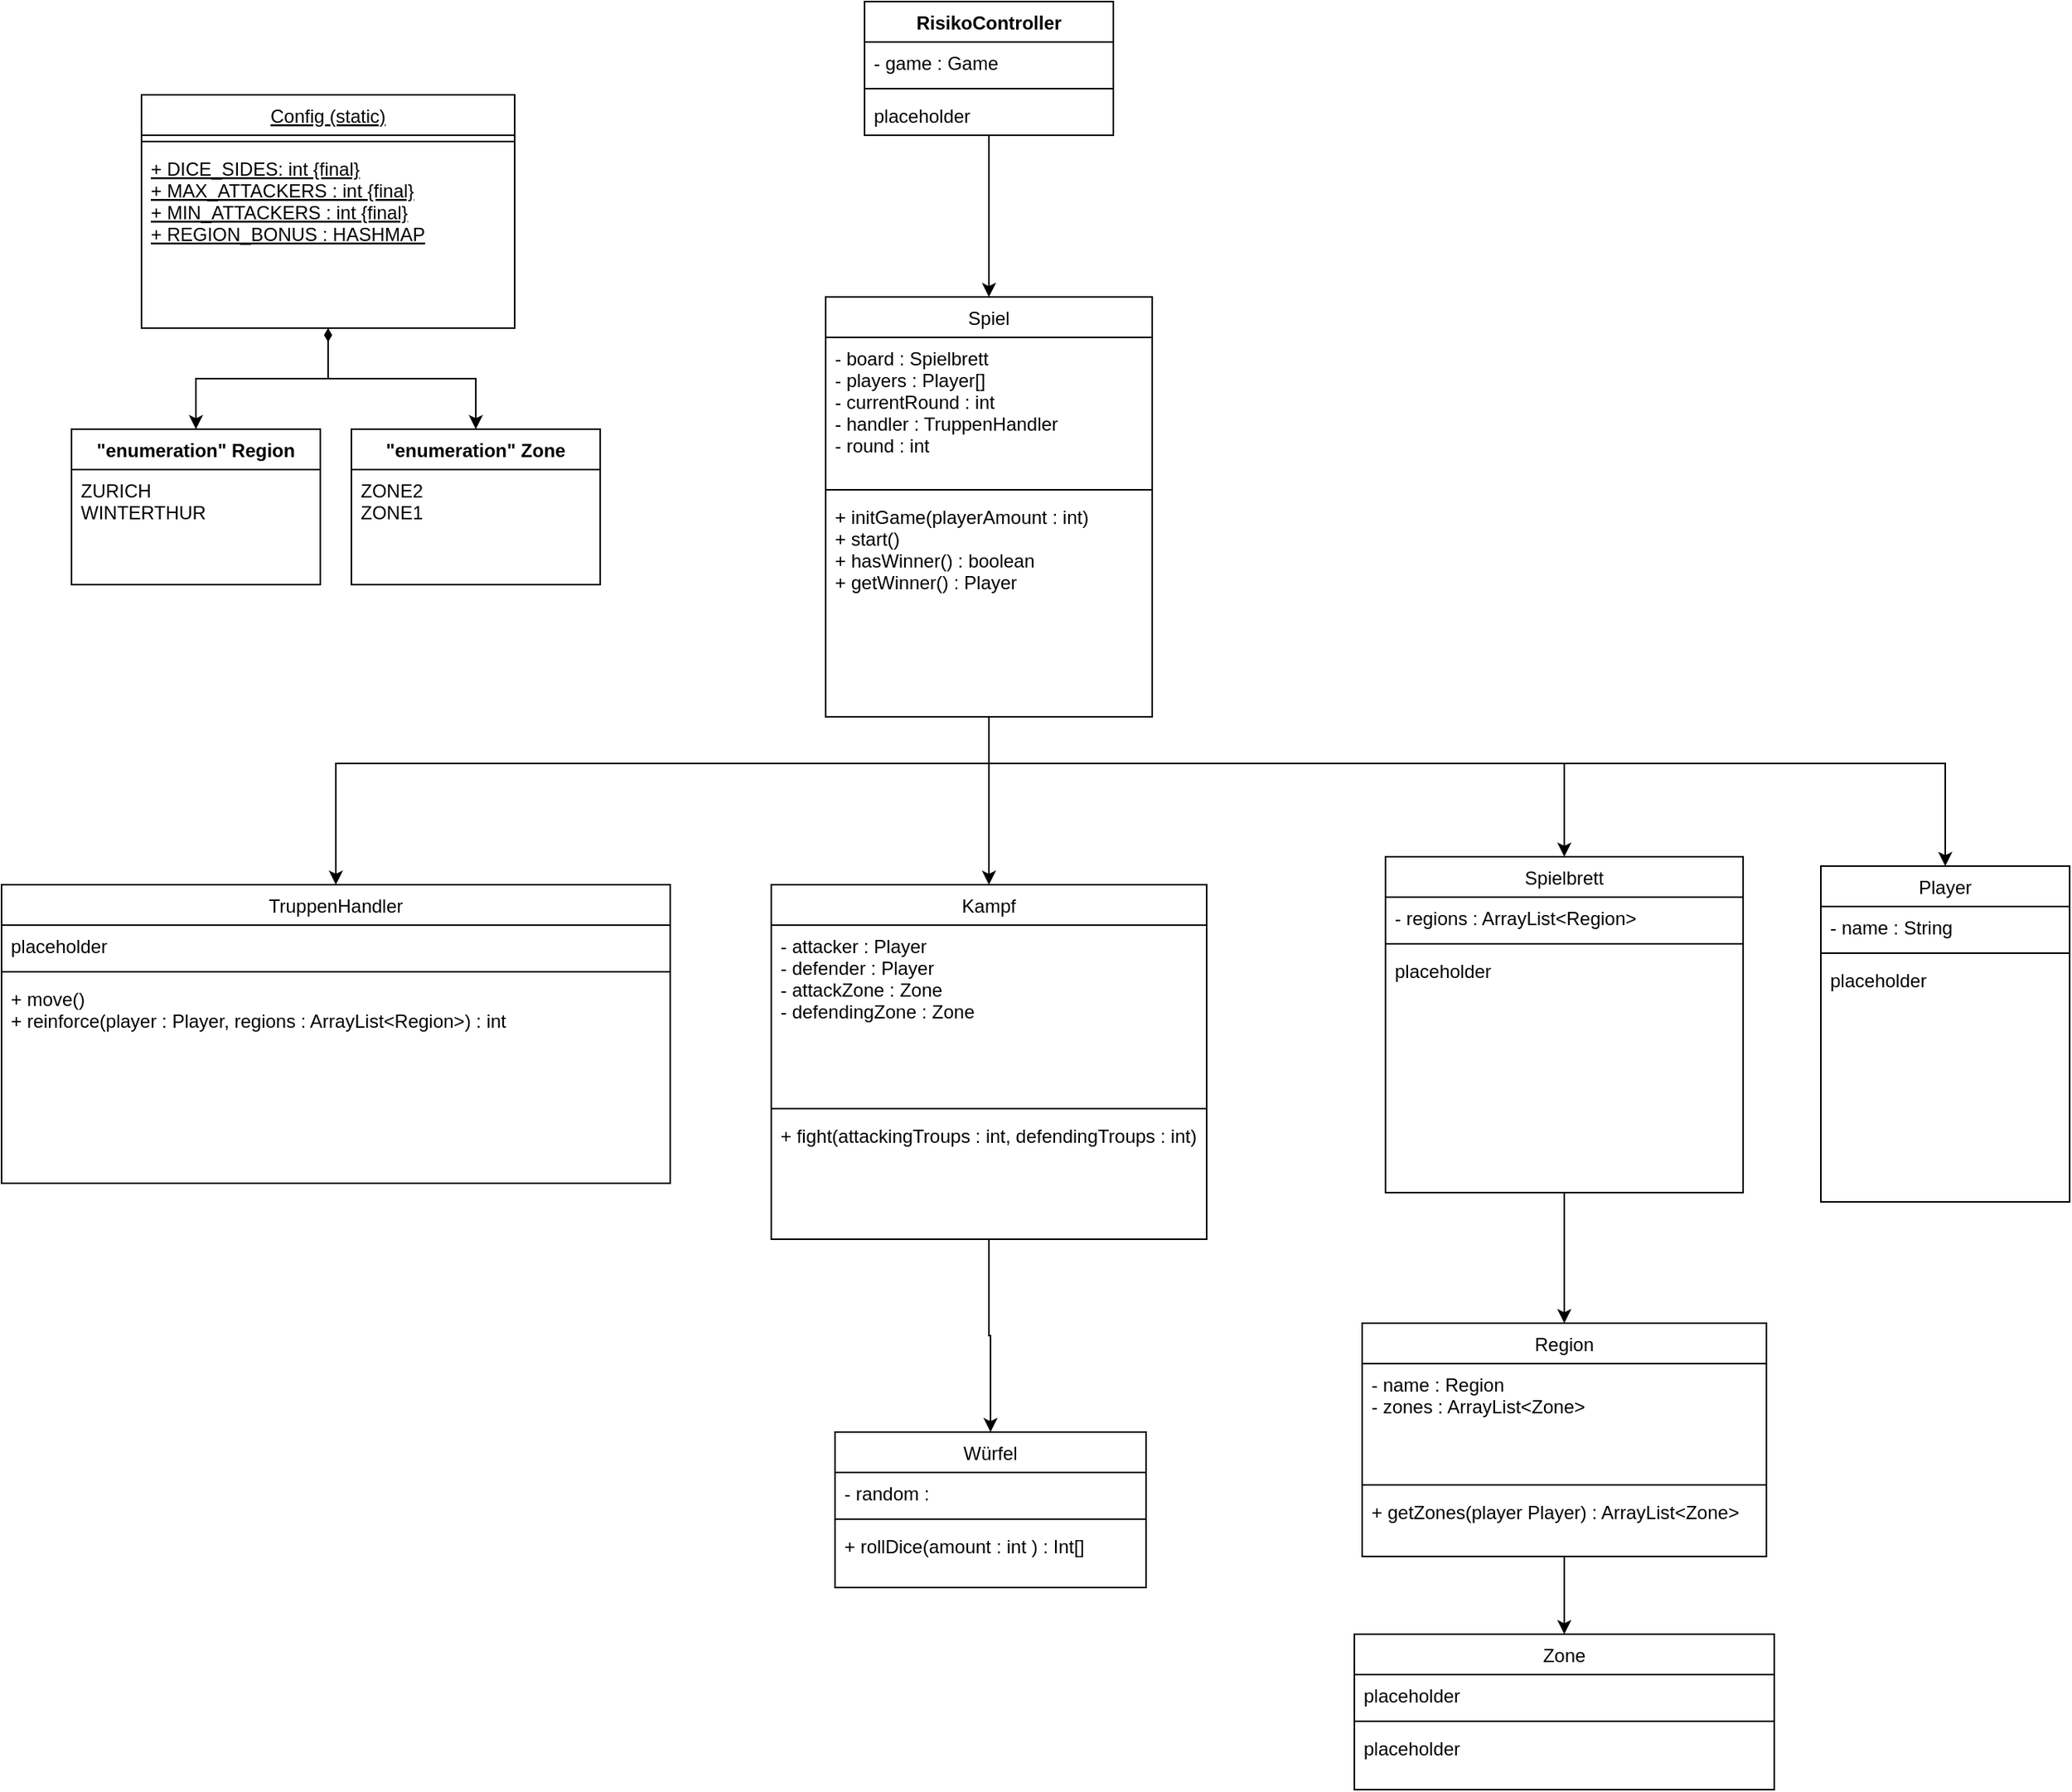 <mxfile version="17.4.5" type="device"><diagram id="C5RBs43oDa-KdzZeNtuy" name="Page-1"><mxGraphModel dx="1691" dy="1435" grid="1" gridSize="10" guides="1" tooltips="1" connect="1" arrows="1" fold="1" page="1" pageScale="1" pageWidth="583" pageHeight="827" math="0" shadow="0"><root><mxCell id="WIyWlLk6GJQsqaUBKTNV-0"/><mxCell id="WIyWlLk6GJQsqaUBKTNV-1" parent="WIyWlLk6GJQsqaUBKTNV-0"/><mxCell id="BTBVEnLtC2_clGHA5glX-8" style="edgeStyle=orthogonalEdgeStyle;rounded=0;orthogonalLoop=1;jettySize=auto;html=1;entryX=0.5;entryY=0;entryDx=0;entryDy=0;" parent="WIyWlLk6GJQsqaUBKTNV-1" source="zkfFHV4jXpPFQw0GAbJ--6" target="YZzrRC7tcIEoKDlHMUv_-13" edge="1"><mxGeometry relative="1" as="geometry"/></mxCell><mxCell id="zkfFHV4jXpPFQw0GAbJ--6" value="Kampf" style="swimlane;fontStyle=0;align=center;verticalAlign=top;childLayout=stackLayout;horizontal=1;startSize=26;horizontalStack=0;resizeParent=1;resizeLast=0;collapsible=1;marginBottom=0;rounded=0;shadow=0;strokeWidth=1;" parent="WIyWlLk6GJQsqaUBKTNV-1" vertex="1"><mxGeometry x="245" y="148" width="280" height="228" as="geometry"><mxRectangle x="130" y="380" width="160" height="26" as="alternateBounds"/></mxGeometry></mxCell><mxCell id="zkfFHV4jXpPFQw0GAbJ--7" value="- attacker : Player&#xA;- defender : Player&#xA;- attackZone : Zone&#xA;- defendingZone : Zone&#xA;" style="text;align=left;verticalAlign=top;spacingLeft=4;spacingRight=4;overflow=hidden;rotatable=0;points=[[0,0.5],[1,0.5]];portConstraint=eastwest;" parent="zkfFHV4jXpPFQw0GAbJ--6" vertex="1"><mxGeometry y="26" width="280" height="114" as="geometry"/></mxCell><mxCell id="zkfFHV4jXpPFQw0GAbJ--9" value="" style="line;html=1;strokeWidth=1;align=left;verticalAlign=middle;spacingTop=-1;spacingLeft=3;spacingRight=3;rotatable=0;labelPosition=right;points=[];portConstraint=eastwest;" parent="zkfFHV4jXpPFQw0GAbJ--6" vertex="1"><mxGeometry y="140" width="280" height="8" as="geometry"/></mxCell><mxCell id="zkfFHV4jXpPFQw0GAbJ--10" value="+ fight(attackingTroups : int, defendingTroups : int) : Player" style="text;align=left;verticalAlign=top;spacingLeft=4;spacingRight=4;overflow=hidden;rotatable=0;points=[[0,0.5],[1,0.5]];portConstraint=eastwest;fontStyle=0" parent="zkfFHV4jXpPFQw0GAbJ--6" vertex="1"><mxGeometry y="148" width="280" height="26" as="geometry"/></mxCell><mxCell id="BTBVEnLtC2_clGHA5glX-4" style="edgeStyle=orthogonalEdgeStyle;rounded=0;orthogonalLoop=1;jettySize=auto;html=1;entryX=0.5;entryY=0;entryDx=0;entryDy=0;" parent="WIyWlLk6GJQsqaUBKTNV-1" source="zkfFHV4jXpPFQw0GAbJ--17" target="zkfFHV4jXpPFQw0GAbJ--6" edge="1"><mxGeometry relative="1" as="geometry"/></mxCell><mxCell id="BTBVEnLtC2_clGHA5glX-7" style="edgeStyle=orthogonalEdgeStyle;rounded=0;orthogonalLoop=1;jettySize=auto;html=1;" parent="WIyWlLk6GJQsqaUBKTNV-1" source="zkfFHV4jXpPFQw0GAbJ--17" target="YZzrRC7tcIEoKDlHMUv_-32" edge="1"><mxGeometry relative="1" as="geometry"><Array as="points"><mxPoint x="385" y="70"/><mxPoint x="755" y="70"/></Array></mxGeometry></mxCell><mxCell id="BTBVEnLtC2_clGHA5glX-11" style="edgeStyle=orthogonalEdgeStyle;rounded=0;orthogonalLoop=1;jettySize=auto;html=1;entryX=0.5;entryY=0;entryDx=0;entryDy=0;" parent="WIyWlLk6GJQsqaUBKTNV-1" source="zkfFHV4jXpPFQw0GAbJ--17" target="YZzrRC7tcIEoKDlHMUv_-28" edge="1"><mxGeometry relative="1" as="geometry"><Array as="points"><mxPoint x="385" y="70"/><mxPoint x="1000" y="70"/></Array></mxGeometry></mxCell><mxCell id="zkfFHV4jXpPFQw0GAbJ--17" value="Spiel&#xA;" style="swimlane;fontStyle=0;align=center;verticalAlign=top;childLayout=stackLayout;horizontal=1;startSize=26;horizontalStack=0;resizeParent=1;resizeLast=0;collapsible=1;marginBottom=0;rounded=0;shadow=0;strokeWidth=1;" parent="WIyWlLk6GJQsqaUBKTNV-1" vertex="1"><mxGeometry x="280" y="-230" width="210" height="270" as="geometry"><mxRectangle x="550" y="140" width="160" height="26" as="alternateBounds"/></mxGeometry></mxCell><mxCell id="zkfFHV4jXpPFQw0GAbJ--19" value="- board : Spielbrett&#xA;- players : Player[]&#xA;- currentRound : int&#xA;- handler : TruppenHandler&#xA;- round : int" style="text;align=left;verticalAlign=top;spacingLeft=4;spacingRight=4;overflow=hidden;rotatable=0;points=[[0,0.5],[1,0.5]];portConstraint=eastwest;rounded=0;shadow=0;html=0;" parent="zkfFHV4jXpPFQw0GAbJ--17" vertex="1"><mxGeometry y="26" width="210" height="94" as="geometry"/></mxCell><mxCell id="zkfFHV4jXpPFQw0GAbJ--23" value="" style="line;html=1;strokeWidth=1;align=left;verticalAlign=middle;spacingTop=-1;spacingLeft=3;spacingRight=3;rotatable=0;labelPosition=right;points=[];portConstraint=eastwest;" parent="zkfFHV4jXpPFQw0GAbJ--17" vertex="1"><mxGeometry y="120" width="210" height="8" as="geometry"/></mxCell><mxCell id="zkfFHV4jXpPFQw0GAbJ--25" value="+ initGame(playerAmount : int)&#xA;+ start()&#xA;+ hasWinner() : boolean&#xA;+ getWinner() : Player&#xA;&#xA;&#xA;" style="text;align=left;verticalAlign=top;spacingLeft=4;spacingRight=4;overflow=hidden;rotatable=0;points=[[0,0.5],[1,0.5]];portConstraint=eastwest;" parent="zkfFHV4jXpPFQw0GAbJ--17" vertex="1"><mxGeometry y="128" width="210" height="142" as="geometry"/></mxCell><mxCell id="YZzrRC7tcIEoKDlHMUv_-1" value="TruppenHandler" style="swimlane;fontStyle=0;align=center;verticalAlign=top;childLayout=stackLayout;horizontal=1;startSize=26;horizontalStack=0;resizeParent=1;resizeLast=0;collapsible=1;marginBottom=0;rounded=0;shadow=0;strokeWidth=1;" parent="WIyWlLk6GJQsqaUBKTNV-1" vertex="1"><mxGeometry x="-250" y="148" width="430" height="192" as="geometry"><mxRectangle x="550" y="140" width="160" height="26" as="alternateBounds"/></mxGeometry></mxCell><mxCell id="YZzrRC7tcIEoKDlHMUv_-2" value="placeholder" style="text;align=left;verticalAlign=top;spacingLeft=4;spacingRight=4;overflow=hidden;rotatable=0;points=[[0,0.5],[1,0.5]];portConstraint=eastwest;rounded=0;shadow=0;html=0;" parent="YZzrRC7tcIEoKDlHMUv_-1" vertex="1"><mxGeometry y="26" width="430" height="26" as="geometry"/></mxCell><mxCell id="YZzrRC7tcIEoKDlHMUv_-3" value="" style="line;html=1;strokeWidth=1;align=left;verticalAlign=middle;spacingTop=-1;spacingLeft=3;spacingRight=3;rotatable=0;labelPosition=right;points=[];portConstraint=eastwest;" parent="YZzrRC7tcIEoKDlHMUv_-1" vertex="1"><mxGeometry y="52" width="430" height="8" as="geometry"/></mxCell><mxCell id="YZzrRC7tcIEoKDlHMUv_-4" value="+ move()&#xA;+ reinforce(player : Player, regions : ArrayList&lt;Region&gt;) : int&#xA;&#xA;&#xA;&#xA;" style="text;align=left;verticalAlign=top;spacingLeft=4;spacingRight=4;overflow=hidden;rotatable=0;points=[[0,0.5],[1,0.5]];portConstraint=eastwest;" parent="YZzrRC7tcIEoKDlHMUv_-1" vertex="1"><mxGeometry y="60" width="430" height="80" as="geometry"/></mxCell><mxCell id="YZzrRC7tcIEoKDlHMUv_-13" value="Würfel" style="swimlane;fontStyle=0;align=center;verticalAlign=top;childLayout=stackLayout;horizontal=1;startSize=26;horizontalStack=0;resizeParent=1;resizeLast=0;collapsible=1;marginBottom=0;rounded=0;shadow=0;strokeWidth=1;" parent="WIyWlLk6GJQsqaUBKTNV-1" vertex="1"><mxGeometry x="286" y="500" width="200" height="100" as="geometry"><mxRectangle x="130" y="380" width="160" height="26" as="alternateBounds"/></mxGeometry></mxCell><mxCell id="YZzrRC7tcIEoKDlHMUv_-14" value="- random : " style="text;align=left;verticalAlign=top;spacingLeft=4;spacingRight=4;overflow=hidden;rotatable=0;points=[[0,0.5],[1,0.5]];portConstraint=eastwest;" parent="YZzrRC7tcIEoKDlHMUv_-13" vertex="1"><mxGeometry y="26" width="200" height="26" as="geometry"/></mxCell><mxCell id="YZzrRC7tcIEoKDlHMUv_-16" value="" style="line;html=1;strokeWidth=1;align=left;verticalAlign=middle;spacingTop=-1;spacingLeft=3;spacingRight=3;rotatable=0;labelPosition=right;points=[];portConstraint=eastwest;" parent="YZzrRC7tcIEoKDlHMUv_-13" vertex="1"><mxGeometry y="52" width="200" height="8" as="geometry"/></mxCell><mxCell id="YZzrRC7tcIEoKDlHMUv_-18" value="+ rollDice(amount : int ) : Int[]" style="text;align=left;verticalAlign=top;spacingLeft=4;spacingRight=4;overflow=hidden;rotatable=0;points=[[0,0.5],[1,0.5]];portConstraint=eastwest;" parent="YZzrRC7tcIEoKDlHMUv_-13" vertex="1"><mxGeometry y="60" width="200" height="26" as="geometry"/></mxCell><mxCell id="BTBVEnLtC2_clGHA5glX-10" style="edgeStyle=orthogonalEdgeStyle;rounded=0;orthogonalLoop=1;jettySize=auto;html=1;" parent="WIyWlLk6GJQsqaUBKTNV-1" source="YZzrRC7tcIEoKDlHMUv_-20" target="YZzrRC7tcIEoKDlHMUv_-24" edge="1"><mxGeometry relative="1" as="geometry"/></mxCell><mxCell id="YZzrRC7tcIEoKDlHMUv_-20" value="Region&#xA;" style="swimlane;fontStyle=0;align=center;verticalAlign=top;childLayout=stackLayout;horizontal=1;startSize=26;horizontalStack=0;resizeParent=1;resizeLast=0;collapsible=1;marginBottom=0;rounded=0;shadow=0;strokeWidth=1;" parent="WIyWlLk6GJQsqaUBKTNV-1" vertex="1"><mxGeometry x="625" y="430" width="260" height="150" as="geometry"><mxRectangle x="550" y="140" width="160" height="26" as="alternateBounds"/></mxGeometry></mxCell><mxCell id="YZzrRC7tcIEoKDlHMUv_-21" value="- name : Region&#xA;- zones : ArrayList&lt;Zone&gt;" style="text;align=left;verticalAlign=top;spacingLeft=4;spacingRight=4;overflow=hidden;rotatable=0;points=[[0,0.5],[1,0.5]];portConstraint=eastwest;rounded=0;shadow=0;html=0;" parent="YZzrRC7tcIEoKDlHMUv_-20" vertex="1"><mxGeometry y="26" width="260" height="74" as="geometry"/></mxCell><mxCell id="YZzrRC7tcIEoKDlHMUv_-22" value="" style="line;html=1;strokeWidth=1;align=left;verticalAlign=middle;spacingTop=-1;spacingLeft=3;spacingRight=3;rotatable=0;labelPosition=right;points=[];portConstraint=eastwest;" parent="YZzrRC7tcIEoKDlHMUv_-20" vertex="1"><mxGeometry y="100" width="260" height="8" as="geometry"/></mxCell><mxCell id="YZzrRC7tcIEoKDlHMUv_-23" value="+ getZones(player Player) : ArrayList&lt;Zone&gt;" style="text;align=left;verticalAlign=top;spacingLeft=4;spacingRight=4;overflow=hidden;rotatable=0;points=[[0,0.5],[1,0.5]];portConstraint=eastwest;" parent="YZzrRC7tcIEoKDlHMUv_-20" vertex="1"><mxGeometry y="108" width="260" height="26" as="geometry"/></mxCell><mxCell id="YZzrRC7tcIEoKDlHMUv_-24" value="Zone" style="swimlane;fontStyle=0;align=center;verticalAlign=top;childLayout=stackLayout;horizontal=1;startSize=26;horizontalStack=0;resizeParent=1;resizeLast=0;collapsible=1;marginBottom=0;rounded=0;shadow=0;strokeWidth=1;" parent="WIyWlLk6GJQsqaUBKTNV-1" vertex="1"><mxGeometry x="620" y="630" width="270" height="100" as="geometry"><mxRectangle x="550" y="140" width="160" height="26" as="alternateBounds"/></mxGeometry></mxCell><mxCell id="YZzrRC7tcIEoKDlHMUv_-25" value="placeholder" style="text;align=left;verticalAlign=top;spacingLeft=4;spacingRight=4;overflow=hidden;rotatable=0;points=[[0,0.5],[1,0.5]];portConstraint=eastwest;rounded=0;shadow=0;html=0;" parent="YZzrRC7tcIEoKDlHMUv_-24" vertex="1"><mxGeometry y="26" width="270" height="26" as="geometry"/></mxCell><mxCell id="YZzrRC7tcIEoKDlHMUv_-26" value="" style="line;html=1;strokeWidth=1;align=left;verticalAlign=middle;spacingTop=-1;spacingLeft=3;spacingRight=3;rotatable=0;labelPosition=right;points=[];portConstraint=eastwest;" parent="YZzrRC7tcIEoKDlHMUv_-24" vertex="1"><mxGeometry y="52" width="270" height="8" as="geometry"/></mxCell><mxCell id="YZzrRC7tcIEoKDlHMUv_-27" value="placeholder" style="text;align=left;verticalAlign=top;spacingLeft=4;spacingRight=4;overflow=hidden;rotatable=0;points=[[0,0.5],[1,0.5]];portConstraint=eastwest;" parent="YZzrRC7tcIEoKDlHMUv_-24" vertex="1"><mxGeometry y="60" width="270" height="26" as="geometry"/></mxCell><mxCell id="YZzrRC7tcIEoKDlHMUv_-28" value="Player&#xA;" style="swimlane;fontStyle=0;align=center;verticalAlign=top;childLayout=stackLayout;horizontal=1;startSize=26;horizontalStack=0;resizeParent=1;resizeLast=0;collapsible=1;marginBottom=0;rounded=0;shadow=0;strokeWidth=1;" parent="WIyWlLk6GJQsqaUBKTNV-1" vertex="1"><mxGeometry x="920" y="136" width="160" height="216" as="geometry"><mxRectangle x="550" y="140" width="160" height="26" as="alternateBounds"/></mxGeometry></mxCell><mxCell id="YZzrRC7tcIEoKDlHMUv_-29" value="- name : String" style="text;align=left;verticalAlign=top;spacingLeft=4;spacingRight=4;overflow=hidden;rotatable=0;points=[[0,0.5],[1,0.5]];portConstraint=eastwest;rounded=0;shadow=0;html=0;" parent="YZzrRC7tcIEoKDlHMUv_-28" vertex="1"><mxGeometry y="26" width="160" height="26" as="geometry"/></mxCell><mxCell id="YZzrRC7tcIEoKDlHMUv_-30" value="" style="line;html=1;strokeWidth=1;align=left;verticalAlign=middle;spacingTop=-1;spacingLeft=3;spacingRight=3;rotatable=0;labelPosition=right;points=[];portConstraint=eastwest;" parent="YZzrRC7tcIEoKDlHMUv_-28" vertex="1"><mxGeometry y="52" width="160" height="8" as="geometry"/></mxCell><mxCell id="YZzrRC7tcIEoKDlHMUv_-31" value="placeholder" style="text;align=left;verticalAlign=top;spacingLeft=4;spacingRight=4;overflow=hidden;rotatable=0;points=[[0,0.5],[1,0.5]];portConstraint=eastwest;" parent="YZzrRC7tcIEoKDlHMUv_-28" vertex="1"><mxGeometry y="60" width="160" height="26" as="geometry"/></mxCell><mxCell id="BTBVEnLtC2_clGHA5glX-9" style="edgeStyle=orthogonalEdgeStyle;rounded=0;orthogonalLoop=1;jettySize=auto;html=1;entryX=0.5;entryY=0;entryDx=0;entryDy=0;" parent="WIyWlLk6GJQsqaUBKTNV-1" source="YZzrRC7tcIEoKDlHMUv_-32" target="YZzrRC7tcIEoKDlHMUv_-20" edge="1"><mxGeometry relative="1" as="geometry"/></mxCell><mxCell id="YZzrRC7tcIEoKDlHMUv_-32" value="Spielbrett" style="swimlane;fontStyle=0;align=center;verticalAlign=top;childLayout=stackLayout;horizontal=1;startSize=26;horizontalStack=0;resizeParent=1;resizeLast=0;collapsible=1;marginBottom=0;rounded=0;shadow=0;strokeWidth=1;" parent="WIyWlLk6GJQsqaUBKTNV-1" vertex="1"><mxGeometry x="640" y="130" width="230" height="216" as="geometry"><mxRectangle x="550" y="140" width="160" height="26" as="alternateBounds"/></mxGeometry></mxCell><mxCell id="YZzrRC7tcIEoKDlHMUv_-33" value="- regions : ArrayList&lt;Region&gt;&#xA;" style="text;align=left;verticalAlign=top;spacingLeft=4;spacingRight=4;overflow=hidden;rotatable=0;points=[[0,0.5],[1,0.5]];portConstraint=eastwest;rounded=0;shadow=0;html=0;" parent="YZzrRC7tcIEoKDlHMUv_-32" vertex="1"><mxGeometry y="26" width="230" height="26" as="geometry"/></mxCell><mxCell id="YZzrRC7tcIEoKDlHMUv_-34" value="" style="line;html=1;strokeWidth=1;align=left;verticalAlign=middle;spacingTop=-1;spacingLeft=3;spacingRight=3;rotatable=0;labelPosition=right;points=[];portConstraint=eastwest;" parent="YZzrRC7tcIEoKDlHMUv_-32" vertex="1"><mxGeometry y="52" width="230" height="8" as="geometry"/></mxCell><mxCell id="YZzrRC7tcIEoKDlHMUv_-35" value="placeholder" style="text;align=left;verticalAlign=top;spacingLeft=4;spacingRight=4;overflow=hidden;rotatable=0;points=[[0,0.5],[1,0.5]];portConstraint=eastwest;" parent="YZzrRC7tcIEoKDlHMUv_-32" vertex="1"><mxGeometry y="60" width="230" height="26" as="geometry"/></mxCell><mxCell id="BTBVEnLtC2_clGHA5glX-13" style="edgeStyle=orthogonalEdgeStyle;rounded=0;orthogonalLoop=1;jettySize=auto;html=1;entryX=0.5;entryY=0;entryDx=0;entryDy=0;" parent="WIyWlLk6GJQsqaUBKTNV-1" source="wrCttOwZ8SyEaokdE4e_-1" target="wrCttOwZ8SyEaokdE4e_-13" edge="1"><mxGeometry relative="1" as="geometry"/></mxCell><mxCell id="BTBVEnLtC2_clGHA5glX-14" style="edgeStyle=orthogonalEdgeStyle;rounded=0;orthogonalLoop=1;jettySize=auto;html=1;startArrow=diamondThin;startFill=1;" parent="WIyWlLk6GJQsqaUBKTNV-1" source="wrCttOwZ8SyEaokdE4e_-1" target="wrCttOwZ8SyEaokdE4e_-9" edge="1"><mxGeometry relative="1" as="geometry"/></mxCell><mxCell id="wrCttOwZ8SyEaokdE4e_-1" value="Config (static)" style="swimlane;fontStyle=4;align=center;verticalAlign=top;childLayout=stackLayout;horizontal=1;startSize=26;horizontalStack=0;resizeParent=1;resizeLast=0;collapsible=1;marginBottom=0;rounded=0;shadow=0;strokeWidth=1;" parent="WIyWlLk6GJQsqaUBKTNV-1" vertex="1"><mxGeometry x="-160" y="-360" width="240" height="150" as="geometry"><mxRectangle x="550" y="140" width="160" height="26" as="alternateBounds"/></mxGeometry></mxCell><mxCell id="wrCttOwZ8SyEaokdE4e_-3" value="" style="line;html=1;strokeWidth=1;align=left;verticalAlign=middle;spacingTop=-1;spacingLeft=3;spacingRight=3;rotatable=0;labelPosition=right;points=[];portConstraint=eastwest;" parent="wrCttOwZ8SyEaokdE4e_-1" vertex="1"><mxGeometry y="26" width="240" height="8" as="geometry"/></mxCell><mxCell id="wrCttOwZ8SyEaokdE4e_-4" value="+ DICE_SIDES: int {final}&#xA;+ MAX_ATTACKERS : int {final}&#xA;+ MIN_ATTACKERS : int {final}&#xA;+ REGION_BONUS : HASHMAP&#xA;" style="text;align=left;verticalAlign=top;spacingLeft=4;spacingRight=4;overflow=hidden;rotatable=0;points=[[0,0.5],[1,0.5]];portConstraint=eastwest;fontStyle=4" parent="wrCttOwZ8SyEaokdE4e_-1" vertex="1"><mxGeometry y="34" width="240" height="116" as="geometry"/></mxCell><mxCell id="wrCttOwZ8SyEaokdE4e_-9" value="&quot;enumeration&quot; Zone" style="swimlane;fontStyle=1;align=center;verticalAlign=top;childLayout=stackLayout;horizontal=1;startSize=26;horizontalStack=0;resizeParent=1;resizeParentMax=0;resizeLast=0;collapsible=1;marginBottom=0;" parent="WIyWlLk6GJQsqaUBKTNV-1" vertex="1"><mxGeometry x="-25" y="-145" width="160" height="100" as="geometry"/></mxCell><mxCell id="wrCttOwZ8SyEaokdE4e_-10" value="ZONE2&#xA;ZONE1" style="text;strokeColor=none;fillColor=none;align=left;verticalAlign=top;spacingLeft=4;spacingRight=4;overflow=hidden;rotatable=0;points=[[0,0.5],[1,0.5]];portConstraint=eastwest;" parent="wrCttOwZ8SyEaokdE4e_-9" vertex="1"><mxGeometry y="26" width="160" height="74" as="geometry"/></mxCell><mxCell id="wrCttOwZ8SyEaokdE4e_-13" value="&quot;enumeration&quot; Region" style="swimlane;fontStyle=1;align=center;verticalAlign=top;childLayout=stackLayout;horizontal=1;startSize=26;horizontalStack=0;resizeParent=1;resizeParentMax=0;resizeLast=0;collapsible=1;marginBottom=0;" parent="WIyWlLk6GJQsqaUBKTNV-1" vertex="1"><mxGeometry x="-205" y="-145" width="160" height="100" as="geometry"/></mxCell><mxCell id="wrCttOwZ8SyEaokdE4e_-14" value="ZURICH&#xA;WINTERTHUR&#xA;" style="text;strokeColor=none;fillColor=none;align=left;verticalAlign=top;spacingLeft=4;spacingRight=4;overflow=hidden;rotatable=0;points=[[0,0.5],[1,0.5]];portConstraint=eastwest;" parent="wrCttOwZ8SyEaokdE4e_-13" vertex="1"><mxGeometry y="26" width="160" height="74" as="geometry"/></mxCell><mxCell id="BTBVEnLtC2_clGHA5glX-0" style="edgeStyle=orthogonalEdgeStyle;rounded=0;orthogonalLoop=1;jettySize=auto;html=1;entryX=0.5;entryY=0;entryDx=0;entryDy=0;" parent="WIyWlLk6GJQsqaUBKTNV-1" source="wrCttOwZ8SyEaokdE4e_-15" target="zkfFHV4jXpPFQw0GAbJ--17" edge="1"><mxGeometry relative="1" as="geometry"/></mxCell><mxCell id="wrCttOwZ8SyEaokdE4e_-15" value="RisikoController" style="swimlane;fontStyle=1;align=center;verticalAlign=top;childLayout=stackLayout;horizontal=1;startSize=26;horizontalStack=0;resizeParent=1;resizeParentMax=0;resizeLast=0;collapsible=1;marginBottom=0;" parent="WIyWlLk6GJQsqaUBKTNV-1" vertex="1"><mxGeometry x="305" y="-420" width="160" height="86" as="geometry"/></mxCell><mxCell id="wrCttOwZ8SyEaokdE4e_-16" value="- game : Game" style="text;strokeColor=none;fillColor=none;align=left;verticalAlign=top;spacingLeft=4;spacingRight=4;overflow=hidden;rotatable=0;points=[[0,0.5],[1,0.5]];portConstraint=eastwest;" parent="wrCttOwZ8SyEaokdE4e_-15" vertex="1"><mxGeometry y="26" width="160" height="26" as="geometry"/></mxCell><mxCell id="wrCttOwZ8SyEaokdE4e_-17" value="" style="line;strokeWidth=1;fillColor=none;align=left;verticalAlign=middle;spacingTop=-1;spacingLeft=3;spacingRight=3;rotatable=0;labelPosition=right;points=[];portConstraint=eastwest;" parent="wrCttOwZ8SyEaokdE4e_-15" vertex="1"><mxGeometry y="52" width="160" height="8" as="geometry"/></mxCell><mxCell id="wrCttOwZ8SyEaokdE4e_-18" value="placeholder" style="text;strokeColor=none;fillColor=none;align=left;verticalAlign=top;spacingLeft=4;spacingRight=4;overflow=hidden;rotatable=0;points=[[0,0.5],[1,0.5]];portConstraint=eastwest;" parent="wrCttOwZ8SyEaokdE4e_-15" vertex="1"><mxGeometry y="60" width="160" height="26" as="geometry"/></mxCell><mxCell id="BTBVEnLtC2_clGHA5glX-1" style="edgeStyle=orthogonalEdgeStyle;rounded=0;orthogonalLoop=1;jettySize=auto;html=1;entryX=0.5;entryY=0;entryDx=0;entryDy=0;" parent="WIyWlLk6GJQsqaUBKTNV-1" source="zkfFHV4jXpPFQw0GAbJ--25" target="YZzrRC7tcIEoKDlHMUv_-1" edge="1"><mxGeometry relative="1" as="geometry"><Array as="points"><mxPoint x="385" y="70"/><mxPoint x="-35" y="70"/></Array></mxGeometry></mxCell></root></mxGraphModel></diagram></mxfile>